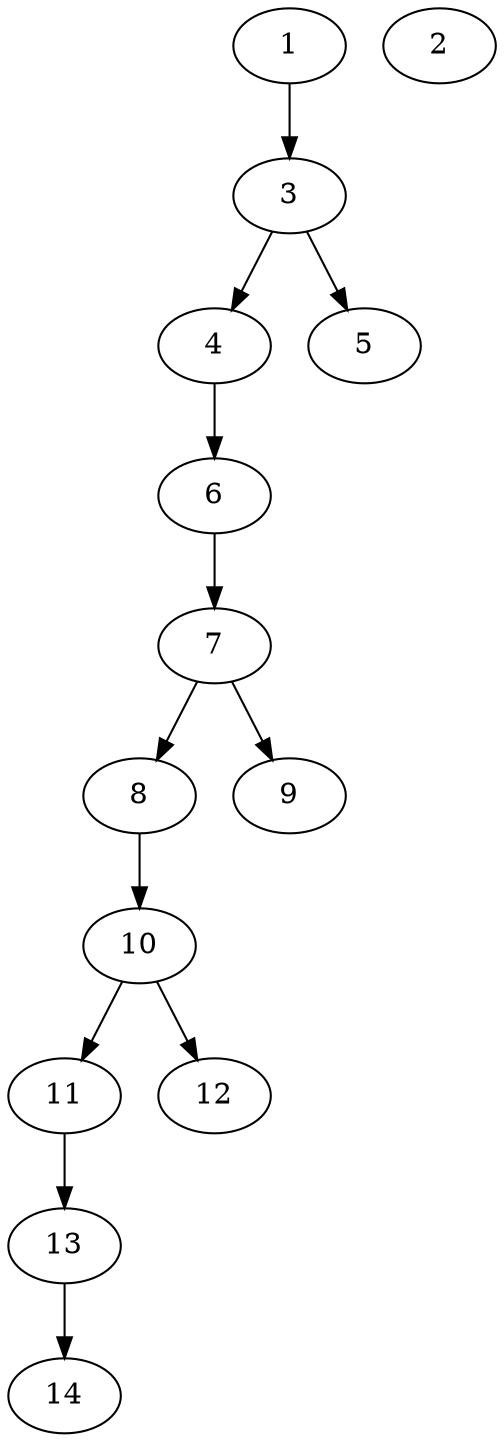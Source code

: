 // DAG (tier=1-easy, mode=compute, n=14, ccr=0.251, fat=0.373, density=0.393, regular=0.738, jump=0.065, mindata=262144, maxdata=2097152)
// DAG automatically generated by daggen at Sun Aug 24 16:33:32 2025
// /home/ermia/Project/Environments/daggen/bin/daggen --dot --ccr 0.251 --fat 0.373 --regular 0.738 --density 0.393 --jump 0.065 --mindata 262144 --maxdata 2097152 -n 14 
digraph G {
  1 [size="15943469738700", alpha="0.17", expect_size="7971734869350"]
  1 -> 3 [size ="643649503232"]
  2 [size="20171842775612364", alpha="0.20", expect_size="10085921387806182"]
  3 [size="879986268799810", alpha="0.10", expect_size="439993134399905"]
  3 -> 4 [size ="13873046355968"]
  3 -> 5 [size ="13873046355968"]
  4 [size="3219553535720947712", alpha="0.06", expect_size="1609776767860473856"]
  4 -> 6 [size ="17442969485312"]
  5 [size="2299633475419897856", alpha="0.06", expect_size="1149816737709948928"]
  6 [size="1878188415363584", alpha="0.15", expect_size="939094207681792"]
  6 -> 7 [size ="34602680844288"]
  7 [size="334648553030811648", alpha="0.07", expect_size="167324276515405824"]
  7 -> 8 [size ="3856108879872"]
  7 -> 9 [size ="3856108879872"]
  8 [size="2548985462937092096", alpha="0.12", expect_size="1274492731468546048"]
  8 -> 10 [size ="14927997698048"]
  9 [size="7973916399552692224", alpha="0.10", expect_size="3986958199776346112"]
  10 [size="560128294125568000", alpha="0.18", expect_size="280064147062784000"]
  10 -> 11 [size ="5436027699200"]
  10 -> 12 [size ="5436027699200"]
  11 [size="600619896014398", alpha="0.10", expect_size="300309948007199"]
  11 -> 13 [size ="26221312212992"]
  12 [size="8045012845957029", alpha="0.17", expect_size="4022506422978514"]
  13 [size="1076966271771213824", alpha="0.08", expect_size="538483135885606912"]
  13 -> 14 [size ="8405393604608"]
  14 [size="33090552547099484", alpha="0.19", expect_size="16545276273549742"]
}